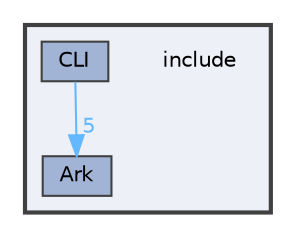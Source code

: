 digraph "/Users/fola/Documents/ArkScript/Ark/include"
{
 // INTERACTIVE_SVG=YES
 // LATEX_PDF_SIZE
  bgcolor="transparent";
  edge [fontname=Helvetica,fontsize=10,labelfontname=Helvetica,labelfontsize=10];
  node [fontname=Helvetica,fontsize=10,shape=box,height=0.2,width=0.4];
  compound=true
  subgraph clusterdir_d44c64559bbebec7f509842c48db8b23 {
    graph [ bgcolor="#edf0f7", pencolor="grey25", label="", fontname=Helvetica,fontsize=10 style="filled,bold", URL="dir_d44c64559bbebec7f509842c48db8b23.html",tooltip=""]
    dir_d44c64559bbebec7f509842c48db8b23 [shape=plaintext, label="include"];
  dir_a8b6c64285bf9ac60f50770eb2fc48b5 [label="Ark", fillcolor="#a2b4d6", color="grey25", style="filled", URL="dir_a8b6c64285bf9ac60f50770eb2fc48b5.html",tooltip=""];
  dir_fecb511e6ef370f316cfc3c5cc95d0a0 [label="CLI", fillcolor="#a2b4d6", color="grey25", style="filled", URL="dir_fecb511e6ef370f316cfc3c5cc95d0a0.html",tooltip=""];
  }
  dir_fecb511e6ef370f316cfc3c5cc95d0a0->dir_a8b6c64285bf9ac60f50770eb2fc48b5 [headlabel="5", labeldistance=1.5 headhref="dir_000006_000000.html" href="dir_000006_000000.html" color="steelblue1" fontcolor="steelblue1"];
}
